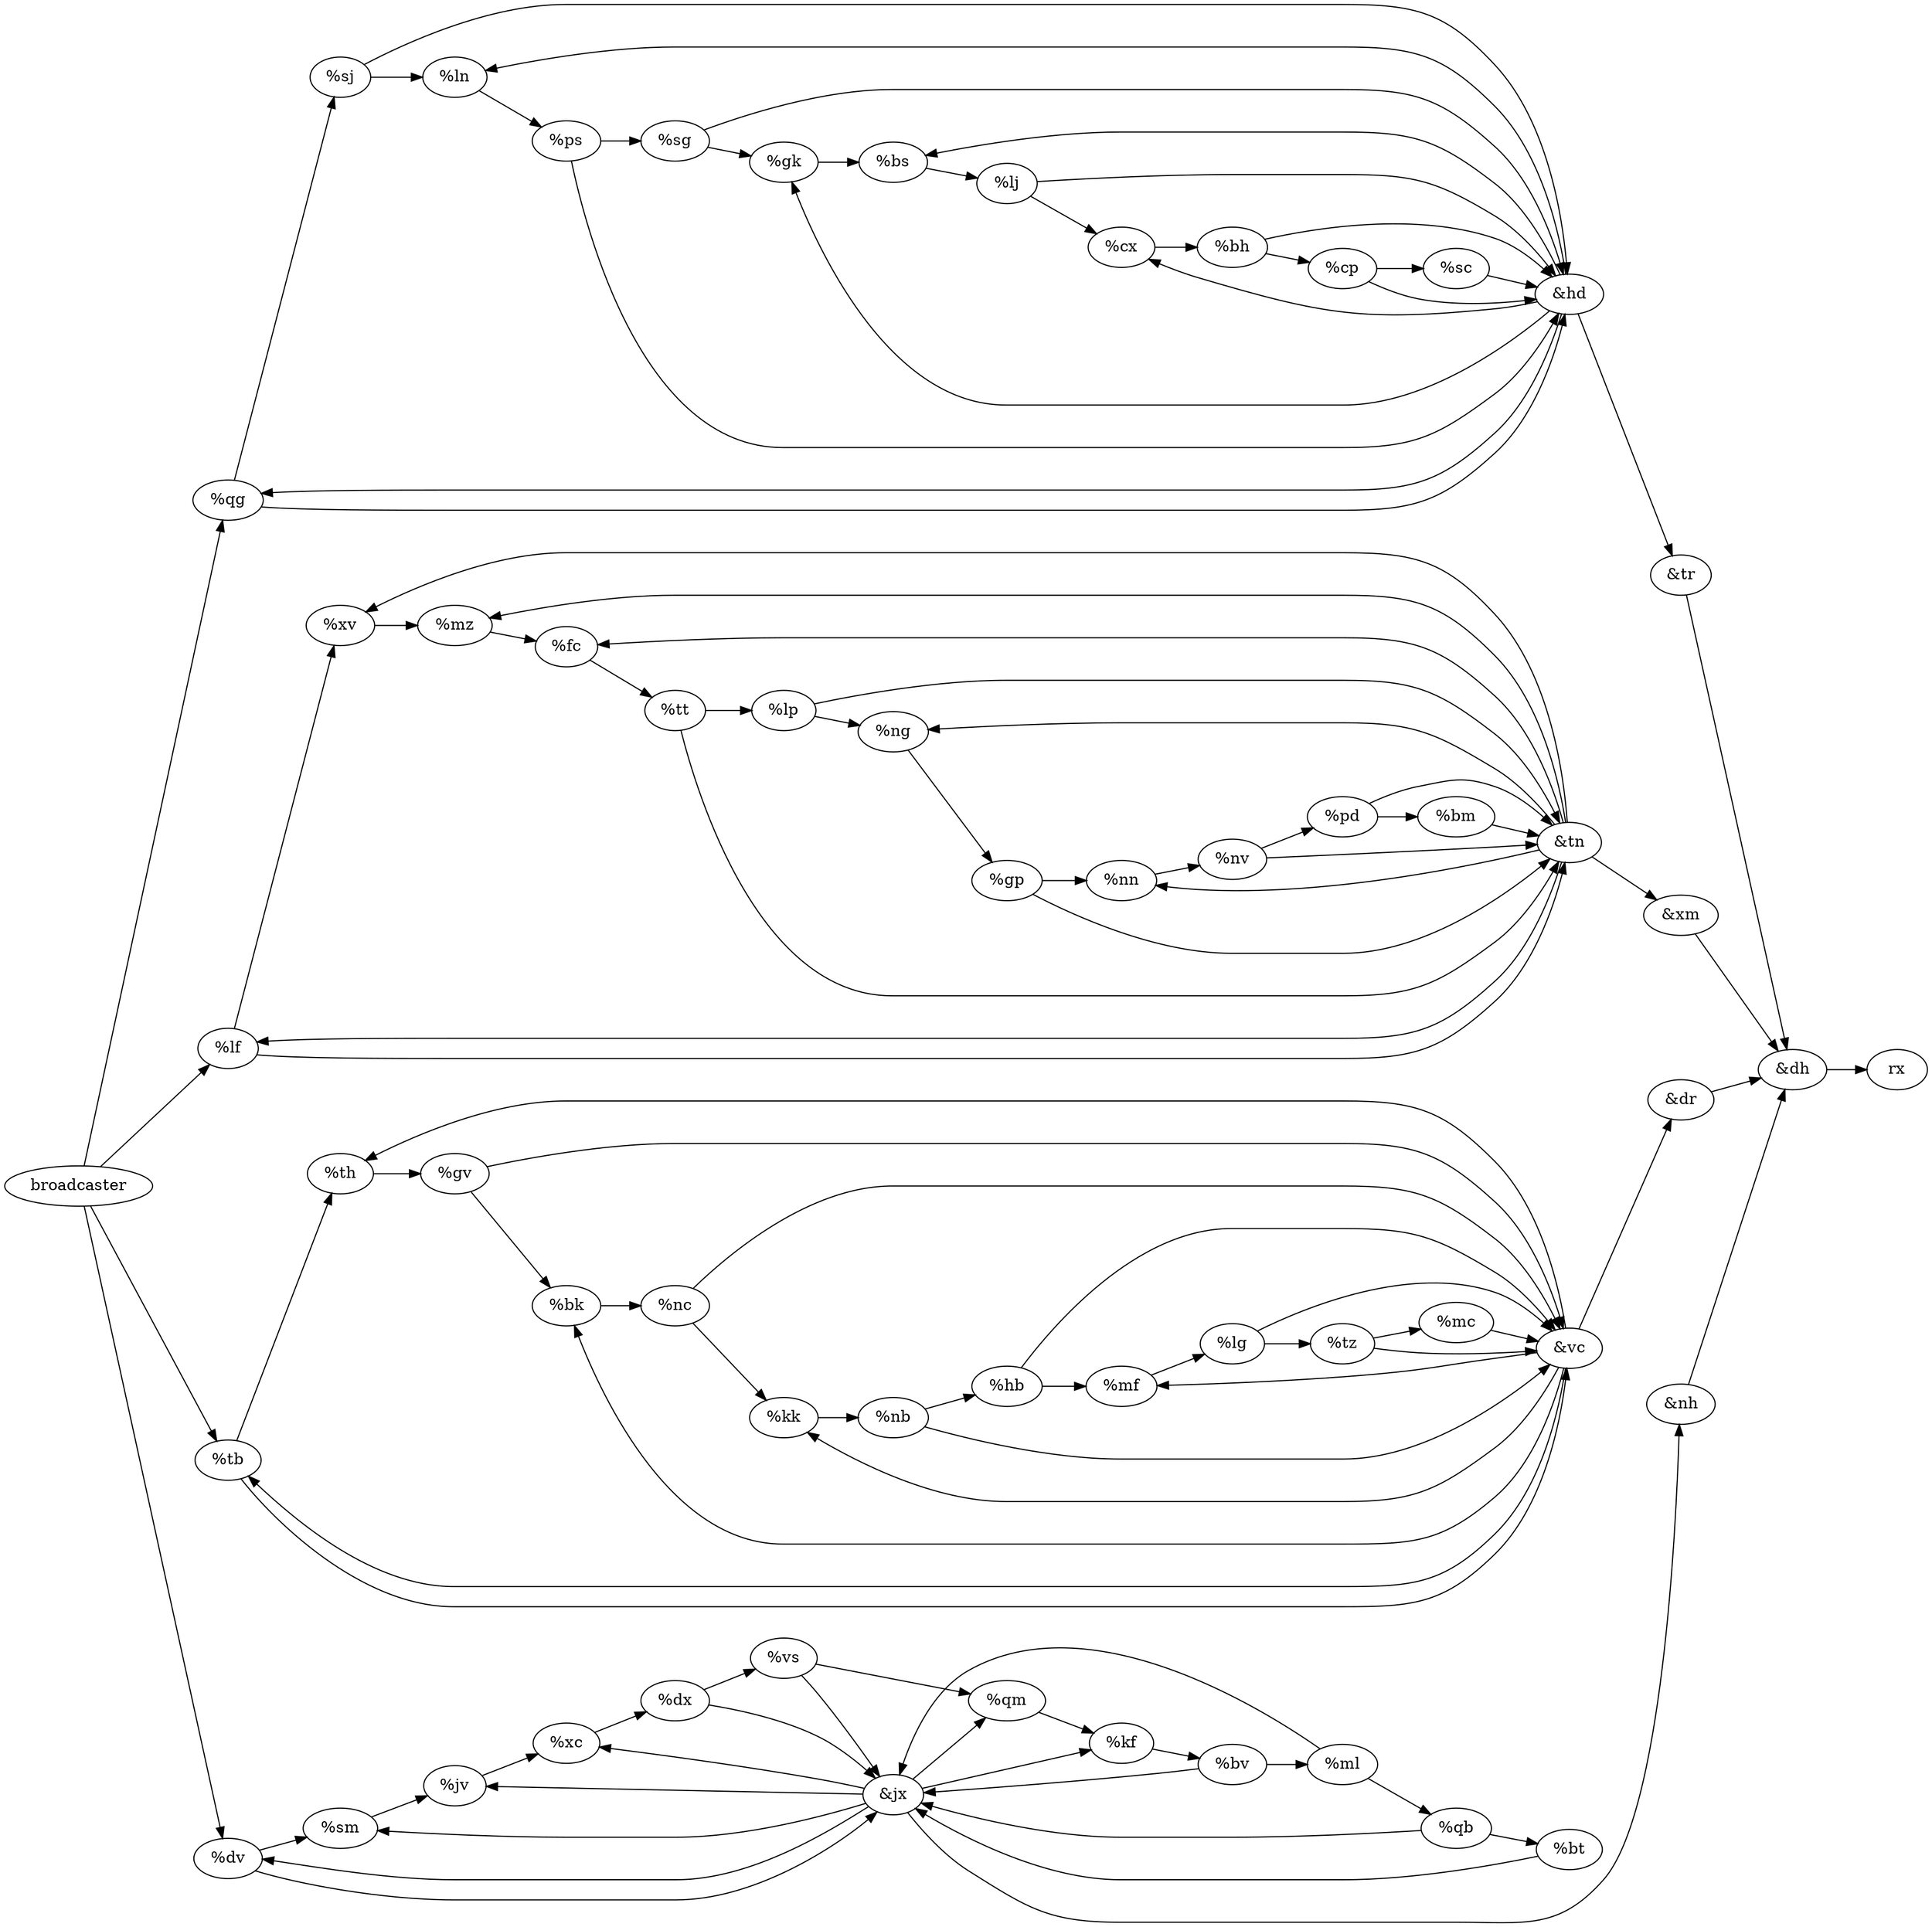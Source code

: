 digraph {
rankdir="LR"
broadcaster -> { tb dv qg lf }

th [label="%th"]
dx [label="%dx"]
lj [label="%lj"]
tt [label="%tt"]
bv [label="%bv"]
nb [label="%nb"]
jv [label="%jv"]
sg [label="%sg"]
fc [label="%fc"]
tr [label="&tr"]
sm [label="%sm"]
pd [label="%pd"]
sj [label="%sj"]
lp [label="%lp"]
nn [label="%nn"]
bh [label="%bh"]
lg [label="%lg"]
gv [label="%gv"]
sc [label="%sc"]
qg [label="%qg"]
dv [label="%dv"]
cp [label="%cp"]
cx [label="%cx"]
xc [label="%xc"]
kf [label="%kf"]
gp [label="%gp"]
nc [label="%nc"]
vs [label="%vs"]
bs [label="%bs"]
xv [label="%xv"]
mc [label="%mc"]
kk [label="%kk"]
ng [label="%ng"]
mz [label="%mz"]
bt [label="%bt"]
ln [label="%ln"]
hb [label="%hb"]
lf [label="%lf"]
xm [label="&xm"]
mf [label="%mf"]
dr [label="&dr"]
jx [label="&jx"]
bk [label="%bk"]
gk [label="%gk"]
tn [label="&tn"]
qm [label="%qm"]
ps [label="%ps"]
tz [label="%tz"]
nv [label="%nv"]
ml [label="%ml"]
nh [label="&nh"]
tb [label="%tb"]
qb [label="%qb"]
bm [label="%bm"]
vc [label="&vc"]
hd [label="&hd"]
dh [label="&dh"]

th -> { gv }
dx -> { jx vs }
lj -> { hd cx }
tt -> { lp tn }
bv -> { ml jx }
nb -> { vc hb }
jv -> { xc }
sg -> { gk hd }
fc -> { tt }
tr -> { dh }
sm -> { jv }
pd -> { tn bm }
sj -> { ln hd }
lp -> { tn ng }
nn -> { nv }
bh -> { hd cp }
lg -> { tz vc }
gv -> { vc bk }
sc -> { hd }
qg -> { sj hd }
dv -> { jx sm }
cp -> { sc hd }
cx -> { bh }
xc -> { dx }
kf -> { bv }
gp -> { tn nn }
nc -> { kk vc }
vs -> { qm jx }
bs -> { lj }
xv -> { mz }
mc -> { vc }
kk -> { nb }
ng -> { gp }
mz -> { fc }
bt -> { jx }
ln -> { ps }
hb -> { vc mf }
lf -> { tn xv }
xm -> { dh }
mf -> { lg }
dr -> { dh }
jx -> { sm jv xc qm dv nh kf }
bk -> { nc }
gk -> { bs }
tn -> { lf xv xm nn mz fc ng }
qm -> { kf }
ps -> { hd sg }
tz -> { vc mc }
nv -> { pd tn }
ml -> { qb jx }
nh -> { dh }
tb -> { vc th }
qb -> { bt jx }
bm -> { tn }
vc -> { tb mf dr th kk bk }
hd -> { bs gk tr qg ln cx }
dh -> { rx }
}